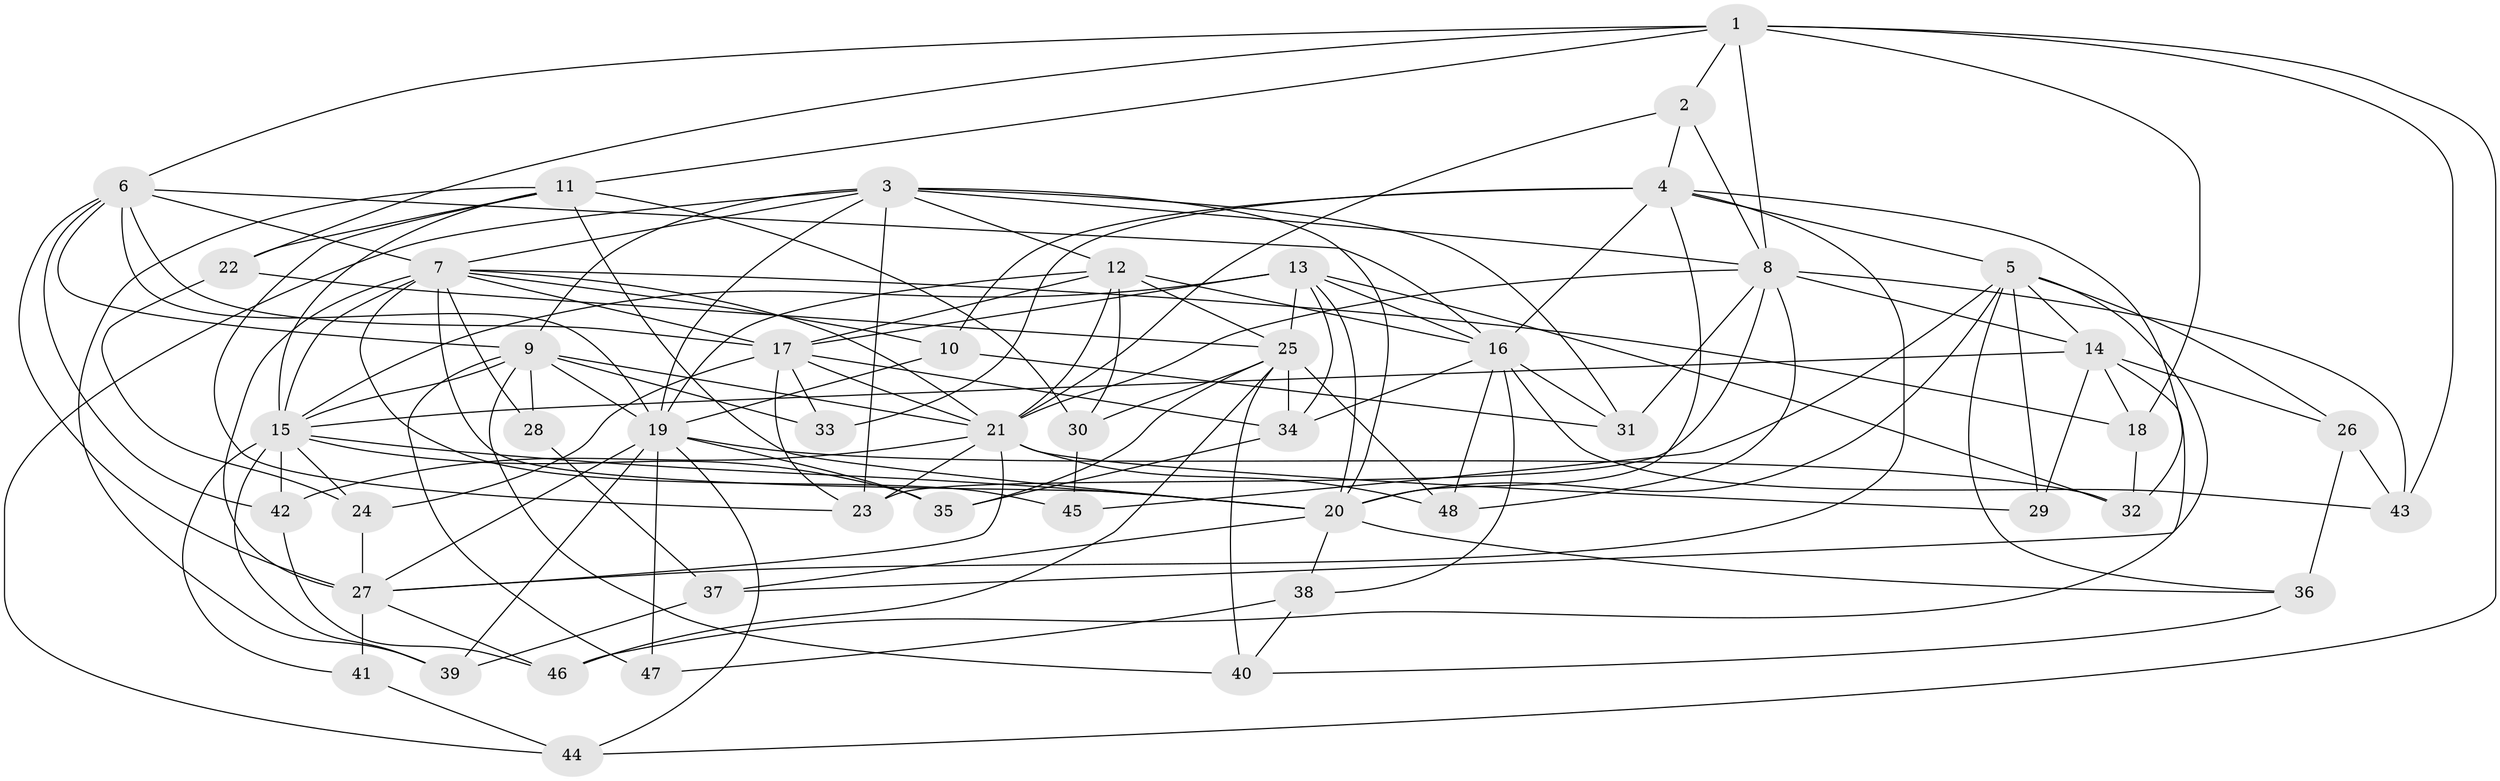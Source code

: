 // original degree distribution, {4: 1.0}
// Generated by graph-tools (version 1.1) at 2025/53/03/04/25 22:53:47]
// undirected, 48 vertices, 142 edges
graph export_dot {
  node [color=gray90,style=filled];
  1;
  2;
  3;
  4;
  5;
  6;
  7;
  8;
  9;
  10;
  11;
  12;
  13;
  14;
  15;
  16;
  17;
  18;
  19;
  20;
  21;
  22;
  23;
  24;
  25;
  26;
  27;
  28;
  29;
  30;
  31;
  32;
  33;
  34;
  35;
  36;
  37;
  38;
  39;
  40;
  41;
  42;
  43;
  44;
  45;
  46;
  47;
  48;
  1 -- 2 [weight=1.0];
  1 -- 6 [weight=1.0];
  1 -- 8 [weight=2.0];
  1 -- 11 [weight=2.0];
  1 -- 18 [weight=1.0];
  1 -- 22 [weight=1.0];
  1 -- 43 [weight=1.0];
  1 -- 44 [weight=1.0];
  2 -- 4 [weight=1.0];
  2 -- 8 [weight=1.0];
  2 -- 21 [weight=1.0];
  3 -- 7 [weight=1.0];
  3 -- 8 [weight=1.0];
  3 -- 9 [weight=1.0];
  3 -- 12 [weight=1.0];
  3 -- 19 [weight=1.0];
  3 -- 20 [weight=1.0];
  3 -- 23 [weight=2.0];
  3 -- 31 [weight=1.0];
  3 -- 44 [weight=1.0];
  4 -- 5 [weight=2.0];
  4 -- 10 [weight=1.0];
  4 -- 16 [weight=1.0];
  4 -- 20 [weight=1.0];
  4 -- 27 [weight=2.0];
  4 -- 32 [weight=1.0];
  4 -- 33 [weight=1.0];
  5 -- 14 [weight=2.0];
  5 -- 20 [weight=1.0];
  5 -- 26 [weight=1.0];
  5 -- 29 [weight=1.0];
  5 -- 36 [weight=1.0];
  5 -- 37 [weight=1.0];
  5 -- 45 [weight=1.0];
  6 -- 7 [weight=1.0];
  6 -- 9 [weight=1.0];
  6 -- 16 [weight=2.0];
  6 -- 17 [weight=2.0];
  6 -- 19 [weight=1.0];
  6 -- 27 [weight=1.0];
  6 -- 42 [weight=1.0];
  7 -- 10 [weight=1.0];
  7 -- 15 [weight=1.0];
  7 -- 17 [weight=1.0];
  7 -- 18 [weight=1.0];
  7 -- 20 [weight=1.0];
  7 -- 21 [weight=1.0];
  7 -- 27 [weight=1.0];
  7 -- 28 [weight=1.0];
  7 -- 45 [weight=2.0];
  8 -- 14 [weight=1.0];
  8 -- 21 [weight=1.0];
  8 -- 23 [weight=1.0];
  8 -- 31 [weight=1.0];
  8 -- 43 [weight=1.0];
  8 -- 48 [weight=1.0];
  9 -- 15 [weight=1.0];
  9 -- 19 [weight=1.0];
  9 -- 21 [weight=1.0];
  9 -- 28 [weight=2.0];
  9 -- 33 [weight=1.0];
  9 -- 40 [weight=1.0];
  9 -- 47 [weight=1.0];
  10 -- 19 [weight=1.0];
  10 -- 31 [weight=1.0];
  11 -- 15 [weight=1.0];
  11 -- 20 [weight=1.0];
  11 -- 22 [weight=1.0];
  11 -- 23 [weight=1.0];
  11 -- 30 [weight=1.0];
  11 -- 39 [weight=1.0];
  12 -- 16 [weight=1.0];
  12 -- 17 [weight=1.0];
  12 -- 19 [weight=1.0];
  12 -- 21 [weight=2.0];
  12 -- 25 [weight=1.0];
  12 -- 30 [weight=1.0];
  13 -- 15 [weight=1.0];
  13 -- 16 [weight=1.0];
  13 -- 17 [weight=1.0];
  13 -- 20 [weight=1.0];
  13 -- 25 [weight=2.0];
  13 -- 32 [weight=1.0];
  13 -- 34 [weight=1.0];
  14 -- 15 [weight=2.0];
  14 -- 18 [weight=1.0];
  14 -- 26 [weight=1.0];
  14 -- 29 [weight=2.0];
  14 -- 46 [weight=1.0];
  15 -- 20 [weight=1.0];
  15 -- 24 [weight=1.0];
  15 -- 35 [weight=1.0];
  15 -- 39 [weight=1.0];
  15 -- 41 [weight=1.0];
  15 -- 42 [weight=1.0];
  16 -- 31 [weight=1.0];
  16 -- 34 [weight=1.0];
  16 -- 38 [weight=1.0];
  16 -- 43 [weight=1.0];
  16 -- 48 [weight=1.0];
  17 -- 21 [weight=1.0];
  17 -- 23 [weight=1.0];
  17 -- 24 [weight=1.0];
  17 -- 33 [weight=2.0];
  17 -- 34 [weight=2.0];
  18 -- 32 [weight=1.0];
  19 -- 27 [weight=1.0];
  19 -- 32 [weight=1.0];
  19 -- 35 [weight=1.0];
  19 -- 39 [weight=1.0];
  19 -- 44 [weight=1.0];
  19 -- 47 [weight=2.0];
  20 -- 36 [weight=1.0];
  20 -- 37 [weight=1.0];
  20 -- 38 [weight=1.0];
  21 -- 23 [weight=1.0];
  21 -- 27 [weight=1.0];
  21 -- 29 [weight=1.0];
  21 -- 42 [weight=1.0];
  21 -- 48 [weight=1.0];
  22 -- 24 [weight=1.0];
  22 -- 25 [weight=1.0];
  24 -- 27 [weight=1.0];
  25 -- 30 [weight=1.0];
  25 -- 34 [weight=1.0];
  25 -- 35 [weight=1.0];
  25 -- 40 [weight=1.0];
  25 -- 46 [weight=1.0];
  25 -- 48 [weight=1.0];
  26 -- 36 [weight=1.0];
  26 -- 43 [weight=1.0];
  27 -- 41 [weight=2.0];
  27 -- 46 [weight=1.0];
  28 -- 37 [weight=1.0];
  30 -- 45 [weight=1.0];
  34 -- 35 [weight=1.0];
  36 -- 40 [weight=1.0];
  37 -- 39 [weight=1.0];
  38 -- 40 [weight=1.0];
  38 -- 47 [weight=1.0];
  41 -- 44 [weight=1.0];
  42 -- 46 [weight=1.0];
}
